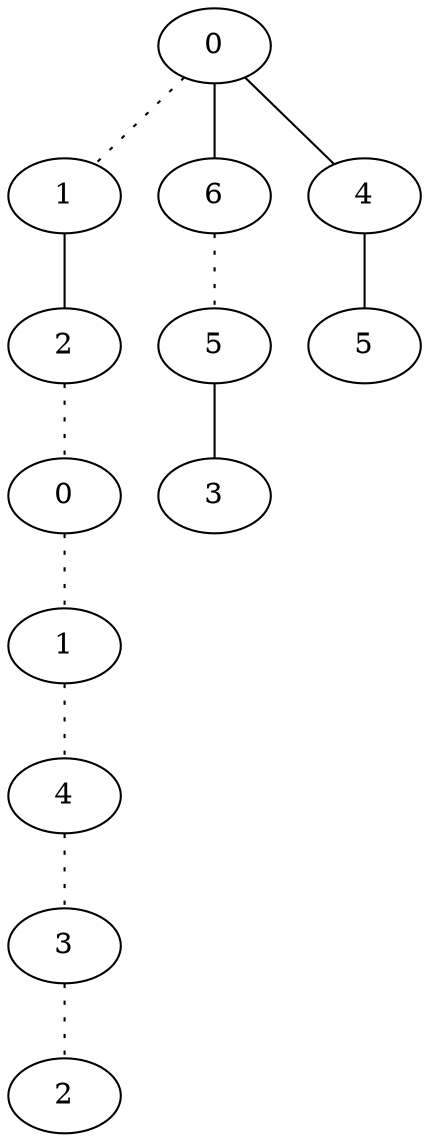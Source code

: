 graph {
a0[label=0];
a1[label=1];
a2[label=2];
a3[label=0];
a4[label=1];
a5[label=4];
a6[label=3];
a7[label=2];
a8[label=6];
a9[label=5];
a10[label=3];
a11[label=4];
a12[label=5];
a0 -- a1 [style=dotted];
a0 -- a8;
a0 -- a11;
a1 -- a2;
a2 -- a3 [style=dotted];
a3 -- a4 [style=dotted];
a4 -- a5 [style=dotted];
a5 -- a6 [style=dotted];
a6 -- a7 [style=dotted];
a8 -- a9 [style=dotted];
a9 -- a10;
a11 -- a12;
}
